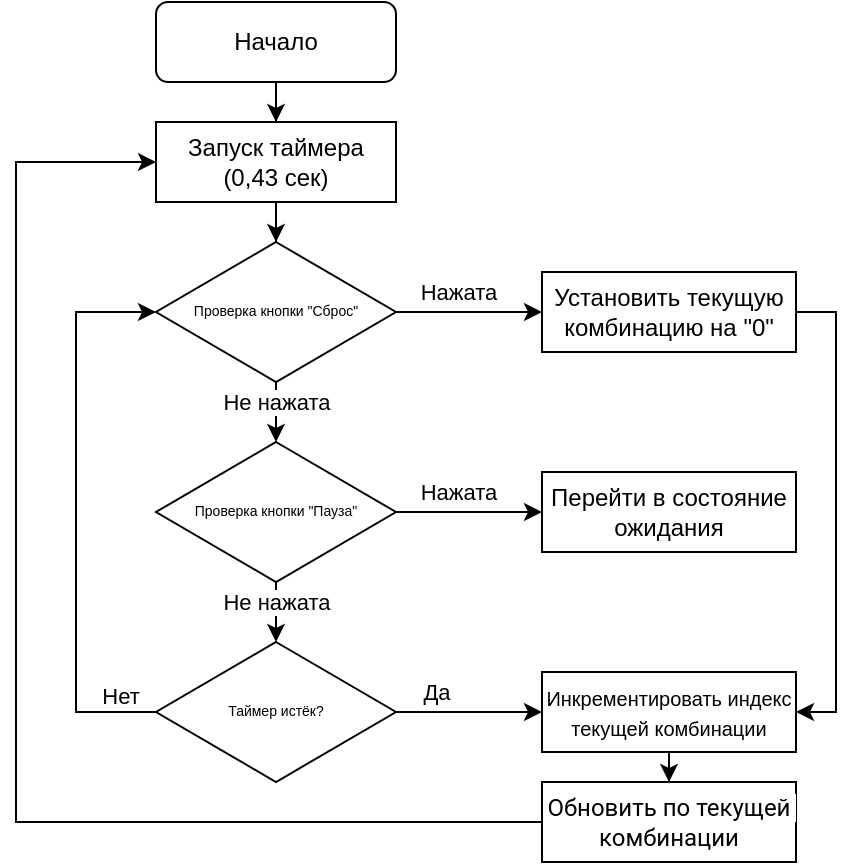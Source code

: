 <mxfile version="24.8.0">
  <diagram id="C5RBs43oDa-KdzZeNtuy" name="Page-1">
    <mxGraphModel dx="344" dy="510" grid="1" gridSize="10" guides="1" tooltips="1" connect="1" arrows="1" fold="1" page="1" pageScale="1" pageWidth="827" pageHeight="1169" math="0" shadow="0">
      <root>
        <mxCell id="WIyWlLk6GJQsqaUBKTNV-0" />
        <mxCell id="WIyWlLk6GJQsqaUBKTNV-1" parent="WIyWlLk6GJQsqaUBKTNV-0" />
        <mxCell id="OB-vQyYwGmHaTPUeehGj-5" value="" style="edgeStyle=orthogonalEdgeStyle;rounded=0;orthogonalLoop=1;jettySize=auto;html=1;entryX=0;entryY=0.5;entryDx=0;entryDy=0;" parent="WIyWlLk6GJQsqaUBKTNV-1" source="WIyWlLk6GJQsqaUBKTNV-6" target="OB-vQyYwGmHaTPUeehGj-7" edge="1">
          <mxGeometry relative="1" as="geometry">
            <mxPoint x="350" y="210" as="targetPoint" />
          </mxGeometry>
        </mxCell>
        <mxCell id="OB-vQyYwGmHaTPUeehGj-6" value="Нажата" style="edgeLabel;html=1;align=center;verticalAlign=middle;resizable=0;points=[];" parent="OB-vQyYwGmHaTPUeehGj-5" vertex="1" connectable="0">
          <mxGeometry x="-0.269" y="-1" relative="1" as="geometry">
            <mxPoint x="4" y="-11" as="offset" />
          </mxGeometry>
        </mxCell>
        <mxCell id="OB-vQyYwGmHaTPUeehGj-13" value="" style="edgeStyle=orthogonalEdgeStyle;rounded=0;orthogonalLoop=1;jettySize=auto;html=1;entryX=0.5;entryY=0;entryDx=0;entryDy=0;exitX=0.5;exitY=1;exitDx=0;exitDy=0;" parent="WIyWlLk6GJQsqaUBKTNV-1" source="WIyWlLk6GJQsqaUBKTNV-6" target="OB-vQyYwGmHaTPUeehGj-11" edge="1">
          <mxGeometry relative="1" as="geometry" />
        </mxCell>
        <mxCell id="OB-vQyYwGmHaTPUeehGj-14" value="Не нажата" style="edgeLabel;html=1;align=center;verticalAlign=middle;resizable=0;points=[];" parent="OB-vQyYwGmHaTPUeehGj-13" vertex="1" connectable="0">
          <mxGeometry x="0.379" y="2" relative="1" as="geometry">
            <mxPoint x="-2" y="-11" as="offset" />
          </mxGeometry>
        </mxCell>
        <mxCell id="WIyWlLk6GJQsqaUBKTNV-6" value="&lt;font style=&quot;font-size: 7px;&quot;&gt;Проверка кнопки &quot;Сброс&quot;&lt;/font&gt;" style="rhombus;whiteSpace=wrap;html=1;shadow=0;fontFamily=Helvetica;fontSize=12;align=center;strokeWidth=1;spacing=6;spacingTop=-4;" parent="WIyWlLk6GJQsqaUBKTNV-1" vertex="1">
          <mxGeometry x="160" y="170" width="120" height="70" as="geometry" />
        </mxCell>
        <mxCell id="OB-vQyYwGmHaTPUeehGj-3" style="edgeStyle=orthogonalEdgeStyle;rounded=0;orthogonalLoop=1;jettySize=auto;html=1;entryX=0.5;entryY=0;entryDx=0;entryDy=0;" parent="WIyWlLk6GJQsqaUBKTNV-1" source="OB-vQyYwGmHaTPUeehGj-0" target="WIyWlLk6GJQsqaUBKTNV-6" edge="1">
          <mxGeometry relative="1" as="geometry" />
        </mxCell>
        <mxCell id="OB-vQyYwGmHaTPUeehGj-0" value="Запуск таймера (0,43 сек)" style="rounded=0;whiteSpace=wrap;html=1;fontSize=12;glass=0;strokeWidth=1;shadow=0;" parent="WIyWlLk6GJQsqaUBKTNV-1" vertex="1">
          <mxGeometry x="160" y="110" width="120" height="40" as="geometry" />
        </mxCell>
        <mxCell id="OB-vQyYwGmHaTPUeehGj-4" value="" style="edgeStyle=orthogonalEdgeStyle;rounded=0;orthogonalLoop=1;jettySize=auto;html=1;" parent="WIyWlLk6GJQsqaUBKTNV-1" source="OB-vQyYwGmHaTPUeehGj-1" target="OB-vQyYwGmHaTPUeehGj-0" edge="1">
          <mxGeometry relative="1" as="geometry" />
        </mxCell>
        <mxCell id="OB-vQyYwGmHaTPUeehGj-1" value="Начало" style="rounded=1;whiteSpace=wrap;html=1;fontSize=12;glass=0;strokeWidth=1;shadow=0;" parent="WIyWlLk6GJQsqaUBKTNV-1" vertex="1">
          <mxGeometry x="160" y="50" width="120" height="40" as="geometry" />
        </mxCell>
        <mxCell id="OB-vQyYwGmHaTPUeehGj-31" style="edgeStyle=orthogonalEdgeStyle;rounded=0;orthogonalLoop=1;jettySize=auto;html=1;entryX=1;entryY=0.5;entryDx=0;entryDy=0;" parent="WIyWlLk6GJQsqaUBKTNV-1" source="OB-vQyYwGmHaTPUeehGj-7" target="OB-vQyYwGmHaTPUeehGj-20" edge="1">
          <mxGeometry relative="1" as="geometry">
            <Array as="points">
              <mxPoint x="500" y="205" />
              <mxPoint x="500" y="405" />
            </Array>
          </mxGeometry>
        </mxCell>
        <mxCell id="OB-vQyYwGmHaTPUeehGj-7" value="Установить текущую комбинацию на &quot;0&quot;" style="rounded=0;whiteSpace=wrap;html=1;fontSize=12;glass=0;strokeWidth=1;shadow=0;" parent="WIyWlLk6GJQsqaUBKTNV-1" vertex="1">
          <mxGeometry x="353" y="185" width="127" height="40" as="geometry" />
        </mxCell>
        <mxCell id="OB-vQyYwGmHaTPUeehGj-9" value="" style="edgeStyle=orthogonalEdgeStyle;rounded=0;orthogonalLoop=1;jettySize=auto;html=1;entryX=0;entryY=0.5;entryDx=0;entryDy=0;" parent="WIyWlLk6GJQsqaUBKTNV-1" source="OB-vQyYwGmHaTPUeehGj-11" target="OB-vQyYwGmHaTPUeehGj-12" edge="1">
          <mxGeometry relative="1" as="geometry">
            <mxPoint x="350" y="310" as="targetPoint" />
          </mxGeometry>
        </mxCell>
        <mxCell id="OB-vQyYwGmHaTPUeehGj-10" value="Нажата" style="edgeLabel;html=1;align=center;verticalAlign=middle;resizable=0;points=[];" parent="OB-vQyYwGmHaTPUeehGj-9" vertex="1" connectable="0">
          <mxGeometry x="-0.269" y="-1" relative="1" as="geometry">
            <mxPoint x="4" y="-11" as="offset" />
          </mxGeometry>
        </mxCell>
        <mxCell id="OB-vQyYwGmHaTPUeehGj-11" value="&lt;font style=&quot;font-size: 7px;&quot;&gt;Проверка кнопки &quot;Пауза&quot;&lt;/font&gt;" style="rhombus;whiteSpace=wrap;html=1;shadow=0;fontFamily=Helvetica;fontSize=12;align=center;strokeWidth=1;spacing=6;spacingTop=-4;" parent="WIyWlLk6GJQsqaUBKTNV-1" vertex="1">
          <mxGeometry x="160" y="270" width="120" height="70" as="geometry" />
        </mxCell>
        <mxCell id="OB-vQyYwGmHaTPUeehGj-12" value="Перейти в состояние ожидания" style="rounded=0;whiteSpace=wrap;html=1;fontSize=12;glass=0;strokeWidth=1;shadow=0;" parent="WIyWlLk6GJQsqaUBKTNV-1" vertex="1">
          <mxGeometry x="353" y="285" width="127" height="40" as="geometry" />
        </mxCell>
        <mxCell id="OB-vQyYwGmHaTPUeehGj-15" value="" style="edgeStyle=orthogonalEdgeStyle;rounded=0;orthogonalLoop=1;jettySize=auto;html=1;exitX=0.5;exitY=1;exitDx=0;exitDy=0;" parent="WIyWlLk6GJQsqaUBKTNV-1" source="OB-vQyYwGmHaTPUeehGj-11" edge="1">
          <mxGeometry relative="1" as="geometry">
            <mxPoint x="219.66" y="340" as="sourcePoint" />
            <mxPoint x="220" y="370" as="targetPoint" />
          </mxGeometry>
        </mxCell>
        <mxCell id="OB-vQyYwGmHaTPUeehGj-16" value="Не нажата" style="edgeLabel;html=1;align=center;verticalAlign=middle;resizable=0;points=[];" parent="OB-vQyYwGmHaTPUeehGj-15" vertex="1" connectable="0">
          <mxGeometry x="0.379" y="2" relative="1" as="geometry">
            <mxPoint x="-2" y="-11" as="offset" />
          </mxGeometry>
        </mxCell>
        <mxCell id="OB-vQyYwGmHaTPUeehGj-17" value="" style="edgeStyle=orthogonalEdgeStyle;rounded=0;orthogonalLoop=1;jettySize=auto;html=1;entryX=0;entryY=0.5;entryDx=0;entryDy=0;" parent="WIyWlLk6GJQsqaUBKTNV-1" source="OB-vQyYwGmHaTPUeehGj-19" target="OB-vQyYwGmHaTPUeehGj-20" edge="1">
          <mxGeometry relative="1" as="geometry">
            <mxPoint x="350" y="410" as="targetPoint" />
          </mxGeometry>
        </mxCell>
        <mxCell id="OB-vQyYwGmHaTPUeehGj-18" value="Да" style="edgeLabel;html=1;align=center;verticalAlign=middle;resizable=0;points=[];" parent="OB-vQyYwGmHaTPUeehGj-17" vertex="1" connectable="0">
          <mxGeometry x="-0.269" y="-1" relative="1" as="geometry">
            <mxPoint x="-7" y="-11" as="offset" />
          </mxGeometry>
        </mxCell>
        <mxCell id="OB-vQyYwGmHaTPUeehGj-19" value="&lt;font style=&quot;font-size: 7px;&quot;&gt;Таймер истёк?&lt;/font&gt;" style="rhombus;whiteSpace=wrap;html=1;shadow=0;fontFamily=Helvetica;fontSize=12;align=center;strokeWidth=1;spacing=6;spacingTop=-4;" parent="WIyWlLk6GJQsqaUBKTNV-1" vertex="1">
          <mxGeometry x="160" y="370" width="120" height="70" as="geometry" />
        </mxCell>
        <mxCell id="OB-vQyYwGmHaTPUeehGj-30" value="" style="edgeStyle=orthogonalEdgeStyle;rounded=0;orthogonalLoop=1;jettySize=auto;html=1;" parent="WIyWlLk6GJQsqaUBKTNV-1" source="OB-vQyYwGmHaTPUeehGj-20" target="OB-vQyYwGmHaTPUeehGj-25" edge="1">
          <mxGeometry relative="1" as="geometry" />
        </mxCell>
        <mxCell id="OB-vQyYwGmHaTPUeehGj-20" value="&lt;font style=&quot;font-size: 10px;&quot;&gt;Инкрементировать индекс текущей комбинации&lt;/font&gt;" style="rounded=0;whiteSpace=wrap;html=1;fontSize=12;glass=0;strokeWidth=1;shadow=0;" parent="WIyWlLk6GJQsqaUBKTNV-1" vertex="1">
          <mxGeometry x="353" y="385" width="127" height="40" as="geometry" />
        </mxCell>
        <mxCell id="OB-vQyYwGmHaTPUeehGj-21" value="" style="edgeStyle=orthogonalEdgeStyle;rounded=0;orthogonalLoop=1;jettySize=auto;html=1;exitX=0;exitY=0.5;exitDx=0;exitDy=0;entryX=0;entryY=0.5;entryDx=0;entryDy=0;" parent="WIyWlLk6GJQsqaUBKTNV-1" source="OB-vQyYwGmHaTPUeehGj-19" target="WIyWlLk6GJQsqaUBKTNV-6" edge="1">
          <mxGeometry relative="1" as="geometry">
            <mxPoint x="219.66" y="440" as="sourcePoint" />
            <mxPoint x="220" y="470" as="targetPoint" />
            <Array as="points">
              <mxPoint x="120" y="405" />
              <mxPoint x="120" y="205" />
            </Array>
          </mxGeometry>
        </mxCell>
        <mxCell id="OB-vQyYwGmHaTPUeehGj-29" value="Нет" style="edgeLabel;html=1;align=center;verticalAlign=middle;resizable=0;points=[];" parent="OB-vQyYwGmHaTPUeehGj-21" vertex="1" connectable="0">
          <mxGeometry x="-0.907" y="1" relative="1" as="geometry">
            <mxPoint x="-5" y="-9" as="offset" />
          </mxGeometry>
        </mxCell>
        <mxCell id="OB-vQyYwGmHaTPUeehGj-32" style="edgeStyle=orthogonalEdgeStyle;rounded=0;orthogonalLoop=1;jettySize=auto;html=1;entryX=0;entryY=0.5;entryDx=0;entryDy=0;" parent="WIyWlLk6GJQsqaUBKTNV-1" source="OB-vQyYwGmHaTPUeehGj-25" target="OB-vQyYwGmHaTPUeehGj-0" edge="1">
          <mxGeometry relative="1" as="geometry">
            <Array as="points">
              <mxPoint x="90" y="460" />
              <mxPoint x="90" y="130" />
            </Array>
          </mxGeometry>
        </mxCell>
        <mxCell id="OB-vQyYwGmHaTPUeehGj-25" value="&lt;span style=&quot;font-family: Roboto, -apple-system, BlinkMacSystemFont, &amp;quot;Apple Color Emoji&amp;quot;, &amp;quot;Segoe UI&amp;quot;, Oxygen, Ubuntu, Cantarell, &amp;quot;Fira Sans&amp;quot;, &amp;quot;Droid Sans&amp;quot;, &amp;quot;Helvetica Neue&amp;quot;, sans-serif; text-align: start; white-space-collapse: preserve; background-color: rgb(255, 255, 255);&quot;&gt;&lt;font style=&quot;font-size: 12px;&quot;&gt;Обновить по текущей комбинации&lt;/font&gt;&lt;/span&gt;" style="rounded=0;whiteSpace=wrap;html=1;fontSize=12;glass=0;strokeWidth=1;shadow=0;" parent="WIyWlLk6GJQsqaUBKTNV-1" vertex="1">
          <mxGeometry x="353" y="440" width="127" height="40" as="geometry" />
        </mxCell>
      </root>
    </mxGraphModel>
  </diagram>
</mxfile>
